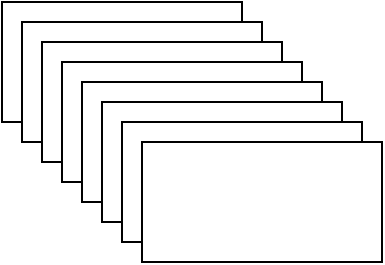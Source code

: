 <mxfile version="26.0.16">
  <diagram name="第 1 页" id="ourI1YcCHOoMs6YP5m4L">
    <mxGraphModel dx="2019" dy="1189" grid="1" gridSize="10" guides="1" tooltips="1" connect="1" arrows="1" fold="1" page="1" pageScale="1" pageWidth="827" pageHeight="1169" math="0" shadow="0">
      <root>
        <mxCell id="0" />
        <mxCell id="1" parent="0" />
        <mxCell id="wW0475eGNuNr2B9IRAAF-1" value="" style="rounded=0;whiteSpace=wrap;html=1;" vertex="1" parent="1">
          <mxGeometry x="130" y="340" width="120" height="60" as="geometry" />
        </mxCell>
        <mxCell id="wW0475eGNuNr2B9IRAAF-2" value="" style="rounded=0;whiteSpace=wrap;html=1;" vertex="1" parent="1">
          <mxGeometry x="140" y="350" width="120" height="60" as="geometry" />
        </mxCell>
        <mxCell id="wW0475eGNuNr2B9IRAAF-3" value="" style="rounded=0;whiteSpace=wrap;html=1;" vertex="1" parent="1">
          <mxGeometry x="150" y="360" width="120" height="60" as="geometry" />
        </mxCell>
        <mxCell id="wW0475eGNuNr2B9IRAAF-4" value="" style="rounded=0;whiteSpace=wrap;html=1;" vertex="1" parent="1">
          <mxGeometry x="160" y="370" width="120" height="60" as="geometry" />
        </mxCell>
        <mxCell id="wW0475eGNuNr2B9IRAAF-5" value="" style="rounded=0;whiteSpace=wrap;html=1;" vertex="1" parent="1">
          <mxGeometry x="170" y="380" width="120" height="60" as="geometry" />
        </mxCell>
        <mxCell id="wW0475eGNuNr2B9IRAAF-6" value="" style="rounded=0;whiteSpace=wrap;html=1;" vertex="1" parent="1">
          <mxGeometry x="180" y="390" width="120" height="60" as="geometry" />
        </mxCell>
        <mxCell id="wW0475eGNuNr2B9IRAAF-7" value="" style="rounded=0;whiteSpace=wrap;html=1;" vertex="1" parent="1">
          <mxGeometry x="190" y="400" width="120" height="60" as="geometry" />
        </mxCell>
        <mxCell id="wW0475eGNuNr2B9IRAAF-8" value="" style="rounded=0;whiteSpace=wrap;html=1;" vertex="1" parent="1">
          <mxGeometry x="200" y="410" width="120" height="60" as="geometry" />
        </mxCell>
      </root>
    </mxGraphModel>
  </diagram>
</mxfile>
